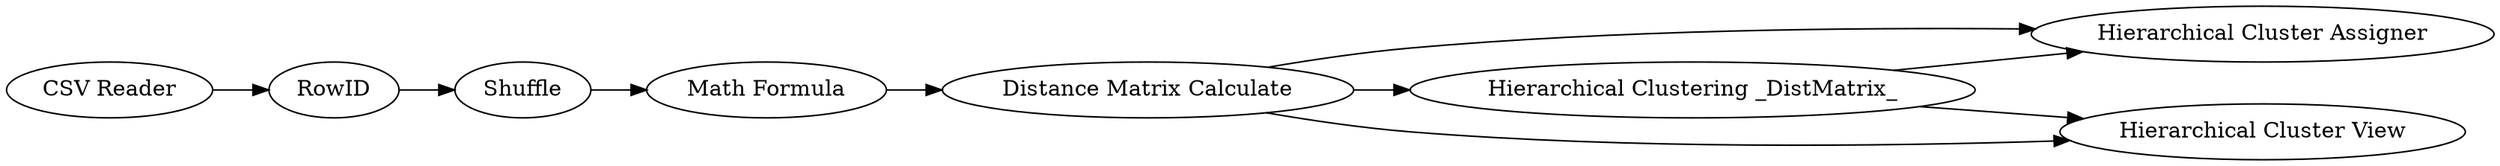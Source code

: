 digraph {
	4 -> 7
	4 -> 5
	3 -> 7
	3 -> 4
	3 -> 5
	8 -> 2
	1 -> 6
	2 -> 3
	6 -> 8
	5 [label="Hierarchical Cluster View"]
	1 [label="CSV Reader"]
	7 [label="Hierarchical Cluster Assigner"]
	4 [label="Hierarchical Clustering _DistMatrix_"]
	6 [label=RowID]
	8 [label=Shuffle]
	3 [label="Distance Matrix Calculate"]
	2 [label="Math Formula"]
	rankdir=LR
}
